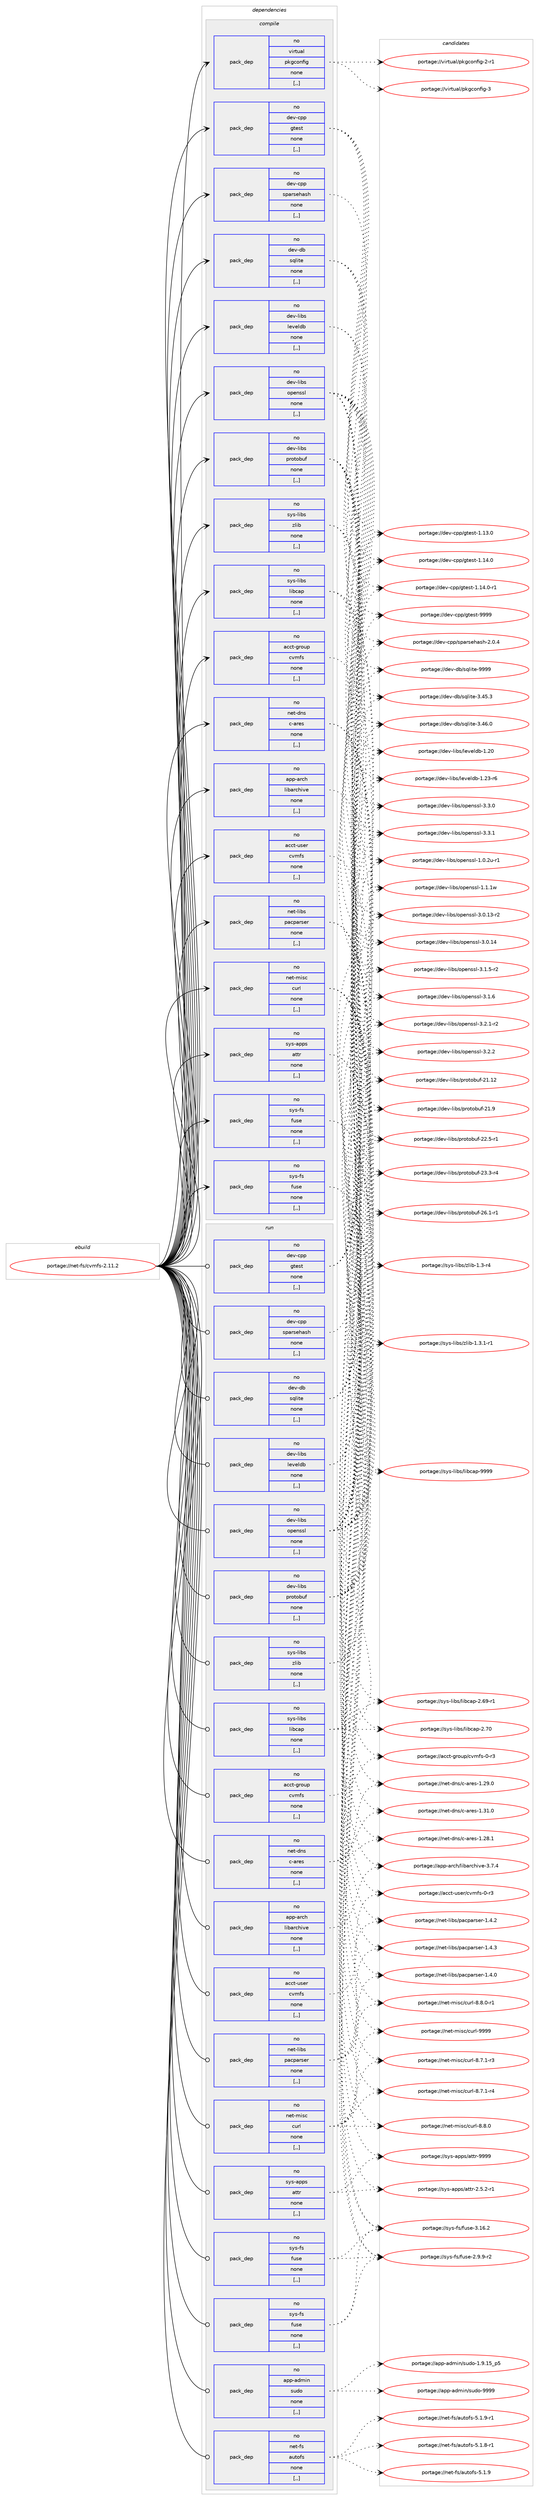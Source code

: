 digraph prolog {

# *************
# Graph options
# *************

newrank=true;
concentrate=true;
compound=true;
graph [rankdir=LR,fontname=Helvetica,fontsize=10,ranksep=1.5];#, ranksep=2.5, nodesep=0.2];
edge  [arrowhead=vee];
node  [fontname=Helvetica,fontsize=10];

# **********
# The ebuild
# **********

subgraph cluster_leftcol {
color=gray;
rank=same;
label=<<i>ebuild</i>>;
id [label="portage://net-fs/cvmfs-2.11.2", color=red, width=4, href="../net-fs/cvmfs-2.11.2.svg"];
}

# ****************
# The dependencies
# ****************

subgraph cluster_midcol {
color=gray;
label=<<i>dependencies</i>>;
subgraph cluster_compile {
fillcolor="#eeeeee";
style=filled;
label=<<i>compile</i>>;
subgraph pack248469 {
dependency338850 [label=<<TABLE BORDER="0" CELLBORDER="1" CELLSPACING="0" CELLPADDING="4" WIDTH="220"><TR><TD ROWSPAN="6" CELLPADDING="30">pack_dep</TD></TR><TR><TD WIDTH="110">no</TD></TR><TR><TD>acct-group</TD></TR><TR><TD>cvmfs</TD></TR><TR><TD>none</TD></TR><TR><TD>[,,]</TD></TR></TABLE>>, shape=none, color=blue];
}
id:e -> dependency338850:w [weight=20,style="solid",arrowhead="vee"];
subgraph pack248470 {
dependency338851 [label=<<TABLE BORDER="0" CELLBORDER="1" CELLSPACING="0" CELLPADDING="4" WIDTH="220"><TR><TD ROWSPAN="6" CELLPADDING="30">pack_dep</TD></TR><TR><TD WIDTH="110">no</TD></TR><TR><TD>acct-user</TD></TR><TR><TD>cvmfs</TD></TR><TR><TD>none</TD></TR><TR><TD>[,,]</TD></TR></TABLE>>, shape=none, color=blue];
}
id:e -> dependency338851:w [weight=20,style="solid",arrowhead="vee"];
subgraph pack248471 {
dependency338852 [label=<<TABLE BORDER="0" CELLBORDER="1" CELLSPACING="0" CELLPADDING="4" WIDTH="220"><TR><TD ROWSPAN="6" CELLPADDING="30">pack_dep</TD></TR><TR><TD WIDTH="110">no</TD></TR><TR><TD>app-arch</TD></TR><TR><TD>libarchive</TD></TR><TR><TD>none</TD></TR><TR><TD>[,,]</TD></TR></TABLE>>, shape=none, color=blue];
}
id:e -> dependency338852:w [weight=20,style="solid",arrowhead="vee"];
subgraph pack248472 {
dependency338853 [label=<<TABLE BORDER="0" CELLBORDER="1" CELLSPACING="0" CELLPADDING="4" WIDTH="220"><TR><TD ROWSPAN="6" CELLPADDING="30">pack_dep</TD></TR><TR><TD WIDTH="110">no</TD></TR><TR><TD>dev-cpp</TD></TR><TR><TD>gtest</TD></TR><TR><TD>none</TD></TR><TR><TD>[,,]</TD></TR></TABLE>>, shape=none, color=blue];
}
id:e -> dependency338853:w [weight=20,style="solid",arrowhead="vee"];
subgraph pack248473 {
dependency338854 [label=<<TABLE BORDER="0" CELLBORDER="1" CELLSPACING="0" CELLPADDING="4" WIDTH="220"><TR><TD ROWSPAN="6" CELLPADDING="30">pack_dep</TD></TR><TR><TD WIDTH="110">no</TD></TR><TR><TD>dev-cpp</TD></TR><TR><TD>sparsehash</TD></TR><TR><TD>none</TD></TR><TR><TD>[,,]</TD></TR></TABLE>>, shape=none, color=blue];
}
id:e -> dependency338854:w [weight=20,style="solid",arrowhead="vee"];
subgraph pack248474 {
dependency338855 [label=<<TABLE BORDER="0" CELLBORDER="1" CELLSPACING="0" CELLPADDING="4" WIDTH="220"><TR><TD ROWSPAN="6" CELLPADDING="30">pack_dep</TD></TR><TR><TD WIDTH="110">no</TD></TR><TR><TD>dev-db</TD></TR><TR><TD>sqlite</TD></TR><TR><TD>none</TD></TR><TR><TD>[,,]</TD></TR></TABLE>>, shape=none, color=blue];
}
id:e -> dependency338855:w [weight=20,style="solid",arrowhead="vee"];
subgraph pack248475 {
dependency338856 [label=<<TABLE BORDER="0" CELLBORDER="1" CELLSPACING="0" CELLPADDING="4" WIDTH="220"><TR><TD ROWSPAN="6" CELLPADDING="30">pack_dep</TD></TR><TR><TD WIDTH="110">no</TD></TR><TR><TD>dev-libs</TD></TR><TR><TD>leveldb</TD></TR><TR><TD>none</TD></TR><TR><TD>[,,]</TD></TR></TABLE>>, shape=none, color=blue];
}
id:e -> dependency338856:w [weight=20,style="solid",arrowhead="vee"];
subgraph pack248476 {
dependency338857 [label=<<TABLE BORDER="0" CELLBORDER="1" CELLSPACING="0" CELLPADDING="4" WIDTH="220"><TR><TD ROWSPAN="6" CELLPADDING="30">pack_dep</TD></TR><TR><TD WIDTH="110">no</TD></TR><TR><TD>dev-libs</TD></TR><TR><TD>openssl</TD></TR><TR><TD>none</TD></TR><TR><TD>[,,]</TD></TR></TABLE>>, shape=none, color=blue];
}
id:e -> dependency338857:w [weight=20,style="solid",arrowhead="vee"];
subgraph pack248477 {
dependency338858 [label=<<TABLE BORDER="0" CELLBORDER="1" CELLSPACING="0" CELLPADDING="4" WIDTH="220"><TR><TD ROWSPAN="6" CELLPADDING="30">pack_dep</TD></TR><TR><TD WIDTH="110">no</TD></TR><TR><TD>dev-libs</TD></TR><TR><TD>protobuf</TD></TR><TR><TD>none</TD></TR><TR><TD>[,,]</TD></TR></TABLE>>, shape=none, color=blue];
}
id:e -> dependency338858:w [weight=20,style="solid",arrowhead="vee"];
subgraph pack248478 {
dependency338859 [label=<<TABLE BORDER="0" CELLBORDER="1" CELLSPACING="0" CELLPADDING="4" WIDTH="220"><TR><TD ROWSPAN="6" CELLPADDING="30">pack_dep</TD></TR><TR><TD WIDTH="110">no</TD></TR><TR><TD>net-dns</TD></TR><TR><TD>c-ares</TD></TR><TR><TD>none</TD></TR><TR><TD>[,,]</TD></TR></TABLE>>, shape=none, color=blue];
}
id:e -> dependency338859:w [weight=20,style="solid",arrowhead="vee"];
subgraph pack248479 {
dependency338860 [label=<<TABLE BORDER="0" CELLBORDER="1" CELLSPACING="0" CELLPADDING="4" WIDTH="220"><TR><TD ROWSPAN="6" CELLPADDING="30">pack_dep</TD></TR><TR><TD WIDTH="110">no</TD></TR><TR><TD>net-libs</TD></TR><TR><TD>pacparser</TD></TR><TR><TD>none</TD></TR><TR><TD>[,,]</TD></TR></TABLE>>, shape=none, color=blue];
}
id:e -> dependency338860:w [weight=20,style="solid",arrowhead="vee"];
subgraph pack248480 {
dependency338861 [label=<<TABLE BORDER="0" CELLBORDER="1" CELLSPACING="0" CELLPADDING="4" WIDTH="220"><TR><TD ROWSPAN="6" CELLPADDING="30">pack_dep</TD></TR><TR><TD WIDTH="110">no</TD></TR><TR><TD>net-misc</TD></TR><TR><TD>curl</TD></TR><TR><TD>none</TD></TR><TR><TD>[,,]</TD></TR></TABLE>>, shape=none, color=blue];
}
id:e -> dependency338861:w [weight=20,style="solid",arrowhead="vee"];
subgraph pack248481 {
dependency338862 [label=<<TABLE BORDER="0" CELLBORDER="1" CELLSPACING="0" CELLPADDING="4" WIDTH="220"><TR><TD ROWSPAN="6" CELLPADDING="30">pack_dep</TD></TR><TR><TD WIDTH="110">no</TD></TR><TR><TD>sys-apps</TD></TR><TR><TD>attr</TD></TR><TR><TD>none</TD></TR><TR><TD>[,,]</TD></TR></TABLE>>, shape=none, color=blue];
}
id:e -> dependency338862:w [weight=20,style="solid",arrowhead="vee"];
subgraph pack248482 {
dependency338863 [label=<<TABLE BORDER="0" CELLBORDER="1" CELLSPACING="0" CELLPADDING="4" WIDTH="220"><TR><TD ROWSPAN="6" CELLPADDING="30">pack_dep</TD></TR><TR><TD WIDTH="110">no</TD></TR><TR><TD>sys-fs</TD></TR><TR><TD>fuse</TD></TR><TR><TD>none</TD></TR><TR><TD>[,,]</TD></TR></TABLE>>, shape=none, color=blue];
}
id:e -> dependency338863:w [weight=20,style="solid",arrowhead="vee"];
subgraph pack248483 {
dependency338864 [label=<<TABLE BORDER="0" CELLBORDER="1" CELLSPACING="0" CELLPADDING="4" WIDTH="220"><TR><TD ROWSPAN="6" CELLPADDING="30">pack_dep</TD></TR><TR><TD WIDTH="110">no</TD></TR><TR><TD>sys-fs</TD></TR><TR><TD>fuse</TD></TR><TR><TD>none</TD></TR><TR><TD>[,,]</TD></TR></TABLE>>, shape=none, color=blue];
}
id:e -> dependency338864:w [weight=20,style="solid",arrowhead="vee"];
subgraph pack248484 {
dependency338865 [label=<<TABLE BORDER="0" CELLBORDER="1" CELLSPACING="0" CELLPADDING="4" WIDTH="220"><TR><TD ROWSPAN="6" CELLPADDING="30">pack_dep</TD></TR><TR><TD WIDTH="110">no</TD></TR><TR><TD>sys-libs</TD></TR><TR><TD>libcap</TD></TR><TR><TD>none</TD></TR><TR><TD>[,,]</TD></TR></TABLE>>, shape=none, color=blue];
}
id:e -> dependency338865:w [weight=20,style="solid",arrowhead="vee"];
subgraph pack248485 {
dependency338866 [label=<<TABLE BORDER="0" CELLBORDER="1" CELLSPACING="0" CELLPADDING="4" WIDTH="220"><TR><TD ROWSPAN="6" CELLPADDING="30">pack_dep</TD></TR><TR><TD WIDTH="110">no</TD></TR><TR><TD>sys-libs</TD></TR><TR><TD>zlib</TD></TR><TR><TD>none</TD></TR><TR><TD>[,,]</TD></TR></TABLE>>, shape=none, color=blue];
}
id:e -> dependency338866:w [weight=20,style="solid",arrowhead="vee"];
subgraph pack248486 {
dependency338867 [label=<<TABLE BORDER="0" CELLBORDER="1" CELLSPACING="0" CELLPADDING="4" WIDTH="220"><TR><TD ROWSPAN="6" CELLPADDING="30">pack_dep</TD></TR><TR><TD WIDTH="110">no</TD></TR><TR><TD>virtual</TD></TR><TR><TD>pkgconfig</TD></TR><TR><TD>none</TD></TR><TR><TD>[,,]</TD></TR></TABLE>>, shape=none, color=blue];
}
id:e -> dependency338867:w [weight=20,style="solid",arrowhead="vee"];
}
subgraph cluster_compileandrun {
fillcolor="#eeeeee";
style=filled;
label=<<i>compile and run</i>>;
}
subgraph cluster_run {
fillcolor="#eeeeee";
style=filled;
label=<<i>run</i>>;
subgraph pack248487 {
dependency338868 [label=<<TABLE BORDER="0" CELLBORDER="1" CELLSPACING="0" CELLPADDING="4" WIDTH="220"><TR><TD ROWSPAN="6" CELLPADDING="30">pack_dep</TD></TR><TR><TD WIDTH="110">no</TD></TR><TR><TD>acct-group</TD></TR><TR><TD>cvmfs</TD></TR><TR><TD>none</TD></TR><TR><TD>[,,]</TD></TR></TABLE>>, shape=none, color=blue];
}
id:e -> dependency338868:w [weight=20,style="solid",arrowhead="odot"];
subgraph pack248488 {
dependency338869 [label=<<TABLE BORDER="0" CELLBORDER="1" CELLSPACING="0" CELLPADDING="4" WIDTH="220"><TR><TD ROWSPAN="6" CELLPADDING="30">pack_dep</TD></TR><TR><TD WIDTH="110">no</TD></TR><TR><TD>acct-user</TD></TR><TR><TD>cvmfs</TD></TR><TR><TD>none</TD></TR><TR><TD>[,,]</TD></TR></TABLE>>, shape=none, color=blue];
}
id:e -> dependency338869:w [weight=20,style="solid",arrowhead="odot"];
subgraph pack248489 {
dependency338870 [label=<<TABLE BORDER="0" CELLBORDER="1" CELLSPACING="0" CELLPADDING="4" WIDTH="220"><TR><TD ROWSPAN="6" CELLPADDING="30">pack_dep</TD></TR><TR><TD WIDTH="110">no</TD></TR><TR><TD>app-admin</TD></TR><TR><TD>sudo</TD></TR><TR><TD>none</TD></TR><TR><TD>[,,]</TD></TR></TABLE>>, shape=none, color=blue];
}
id:e -> dependency338870:w [weight=20,style="solid",arrowhead="odot"];
subgraph pack248490 {
dependency338871 [label=<<TABLE BORDER="0" CELLBORDER="1" CELLSPACING="0" CELLPADDING="4" WIDTH="220"><TR><TD ROWSPAN="6" CELLPADDING="30">pack_dep</TD></TR><TR><TD WIDTH="110">no</TD></TR><TR><TD>app-arch</TD></TR><TR><TD>libarchive</TD></TR><TR><TD>none</TD></TR><TR><TD>[,,]</TD></TR></TABLE>>, shape=none, color=blue];
}
id:e -> dependency338871:w [weight=20,style="solid",arrowhead="odot"];
subgraph pack248491 {
dependency338872 [label=<<TABLE BORDER="0" CELLBORDER="1" CELLSPACING="0" CELLPADDING="4" WIDTH="220"><TR><TD ROWSPAN="6" CELLPADDING="30">pack_dep</TD></TR><TR><TD WIDTH="110">no</TD></TR><TR><TD>dev-cpp</TD></TR><TR><TD>gtest</TD></TR><TR><TD>none</TD></TR><TR><TD>[,,]</TD></TR></TABLE>>, shape=none, color=blue];
}
id:e -> dependency338872:w [weight=20,style="solid",arrowhead="odot"];
subgraph pack248492 {
dependency338873 [label=<<TABLE BORDER="0" CELLBORDER="1" CELLSPACING="0" CELLPADDING="4" WIDTH="220"><TR><TD ROWSPAN="6" CELLPADDING="30">pack_dep</TD></TR><TR><TD WIDTH="110">no</TD></TR><TR><TD>dev-cpp</TD></TR><TR><TD>sparsehash</TD></TR><TR><TD>none</TD></TR><TR><TD>[,,]</TD></TR></TABLE>>, shape=none, color=blue];
}
id:e -> dependency338873:w [weight=20,style="solid",arrowhead="odot"];
subgraph pack248493 {
dependency338874 [label=<<TABLE BORDER="0" CELLBORDER="1" CELLSPACING="0" CELLPADDING="4" WIDTH="220"><TR><TD ROWSPAN="6" CELLPADDING="30">pack_dep</TD></TR><TR><TD WIDTH="110">no</TD></TR><TR><TD>dev-db</TD></TR><TR><TD>sqlite</TD></TR><TR><TD>none</TD></TR><TR><TD>[,,]</TD></TR></TABLE>>, shape=none, color=blue];
}
id:e -> dependency338874:w [weight=20,style="solid",arrowhead="odot"];
subgraph pack248494 {
dependency338875 [label=<<TABLE BORDER="0" CELLBORDER="1" CELLSPACING="0" CELLPADDING="4" WIDTH="220"><TR><TD ROWSPAN="6" CELLPADDING="30">pack_dep</TD></TR><TR><TD WIDTH="110">no</TD></TR><TR><TD>dev-libs</TD></TR><TR><TD>leveldb</TD></TR><TR><TD>none</TD></TR><TR><TD>[,,]</TD></TR></TABLE>>, shape=none, color=blue];
}
id:e -> dependency338875:w [weight=20,style="solid",arrowhead="odot"];
subgraph pack248495 {
dependency338876 [label=<<TABLE BORDER="0" CELLBORDER="1" CELLSPACING="0" CELLPADDING="4" WIDTH="220"><TR><TD ROWSPAN="6" CELLPADDING="30">pack_dep</TD></TR><TR><TD WIDTH="110">no</TD></TR><TR><TD>dev-libs</TD></TR><TR><TD>openssl</TD></TR><TR><TD>none</TD></TR><TR><TD>[,,]</TD></TR></TABLE>>, shape=none, color=blue];
}
id:e -> dependency338876:w [weight=20,style="solid",arrowhead="odot"];
subgraph pack248496 {
dependency338877 [label=<<TABLE BORDER="0" CELLBORDER="1" CELLSPACING="0" CELLPADDING="4" WIDTH="220"><TR><TD ROWSPAN="6" CELLPADDING="30">pack_dep</TD></TR><TR><TD WIDTH="110">no</TD></TR><TR><TD>dev-libs</TD></TR><TR><TD>protobuf</TD></TR><TR><TD>none</TD></TR><TR><TD>[,,]</TD></TR></TABLE>>, shape=none, color=blue];
}
id:e -> dependency338877:w [weight=20,style="solid",arrowhead="odot"];
subgraph pack248497 {
dependency338878 [label=<<TABLE BORDER="0" CELLBORDER="1" CELLSPACING="0" CELLPADDING="4" WIDTH="220"><TR><TD ROWSPAN="6" CELLPADDING="30">pack_dep</TD></TR><TR><TD WIDTH="110">no</TD></TR><TR><TD>net-dns</TD></TR><TR><TD>c-ares</TD></TR><TR><TD>none</TD></TR><TR><TD>[,,]</TD></TR></TABLE>>, shape=none, color=blue];
}
id:e -> dependency338878:w [weight=20,style="solid",arrowhead="odot"];
subgraph pack248498 {
dependency338879 [label=<<TABLE BORDER="0" CELLBORDER="1" CELLSPACING="0" CELLPADDING="4" WIDTH="220"><TR><TD ROWSPAN="6" CELLPADDING="30">pack_dep</TD></TR><TR><TD WIDTH="110">no</TD></TR><TR><TD>net-fs</TD></TR><TR><TD>autofs</TD></TR><TR><TD>none</TD></TR><TR><TD>[,,]</TD></TR></TABLE>>, shape=none, color=blue];
}
id:e -> dependency338879:w [weight=20,style="solid",arrowhead="odot"];
subgraph pack248499 {
dependency338880 [label=<<TABLE BORDER="0" CELLBORDER="1" CELLSPACING="0" CELLPADDING="4" WIDTH="220"><TR><TD ROWSPAN="6" CELLPADDING="30">pack_dep</TD></TR><TR><TD WIDTH="110">no</TD></TR><TR><TD>net-libs</TD></TR><TR><TD>pacparser</TD></TR><TR><TD>none</TD></TR><TR><TD>[,,]</TD></TR></TABLE>>, shape=none, color=blue];
}
id:e -> dependency338880:w [weight=20,style="solid",arrowhead="odot"];
subgraph pack248500 {
dependency338881 [label=<<TABLE BORDER="0" CELLBORDER="1" CELLSPACING="0" CELLPADDING="4" WIDTH="220"><TR><TD ROWSPAN="6" CELLPADDING="30">pack_dep</TD></TR><TR><TD WIDTH="110">no</TD></TR><TR><TD>net-misc</TD></TR><TR><TD>curl</TD></TR><TR><TD>none</TD></TR><TR><TD>[,,]</TD></TR></TABLE>>, shape=none, color=blue];
}
id:e -> dependency338881:w [weight=20,style="solid",arrowhead="odot"];
subgraph pack248501 {
dependency338882 [label=<<TABLE BORDER="0" CELLBORDER="1" CELLSPACING="0" CELLPADDING="4" WIDTH="220"><TR><TD ROWSPAN="6" CELLPADDING="30">pack_dep</TD></TR><TR><TD WIDTH="110">no</TD></TR><TR><TD>sys-apps</TD></TR><TR><TD>attr</TD></TR><TR><TD>none</TD></TR><TR><TD>[,,]</TD></TR></TABLE>>, shape=none, color=blue];
}
id:e -> dependency338882:w [weight=20,style="solid",arrowhead="odot"];
subgraph pack248502 {
dependency338883 [label=<<TABLE BORDER="0" CELLBORDER="1" CELLSPACING="0" CELLPADDING="4" WIDTH="220"><TR><TD ROWSPAN="6" CELLPADDING="30">pack_dep</TD></TR><TR><TD WIDTH="110">no</TD></TR><TR><TD>sys-fs</TD></TR><TR><TD>fuse</TD></TR><TR><TD>none</TD></TR><TR><TD>[,,]</TD></TR></TABLE>>, shape=none, color=blue];
}
id:e -> dependency338883:w [weight=20,style="solid",arrowhead="odot"];
subgraph pack248503 {
dependency338884 [label=<<TABLE BORDER="0" CELLBORDER="1" CELLSPACING="0" CELLPADDING="4" WIDTH="220"><TR><TD ROWSPAN="6" CELLPADDING="30">pack_dep</TD></TR><TR><TD WIDTH="110">no</TD></TR><TR><TD>sys-fs</TD></TR><TR><TD>fuse</TD></TR><TR><TD>none</TD></TR><TR><TD>[,,]</TD></TR></TABLE>>, shape=none, color=blue];
}
id:e -> dependency338884:w [weight=20,style="solid",arrowhead="odot"];
subgraph pack248504 {
dependency338885 [label=<<TABLE BORDER="0" CELLBORDER="1" CELLSPACING="0" CELLPADDING="4" WIDTH="220"><TR><TD ROWSPAN="6" CELLPADDING="30">pack_dep</TD></TR><TR><TD WIDTH="110">no</TD></TR><TR><TD>sys-libs</TD></TR><TR><TD>libcap</TD></TR><TR><TD>none</TD></TR><TR><TD>[,,]</TD></TR></TABLE>>, shape=none, color=blue];
}
id:e -> dependency338885:w [weight=20,style="solid",arrowhead="odot"];
subgraph pack248505 {
dependency338886 [label=<<TABLE BORDER="0" CELLBORDER="1" CELLSPACING="0" CELLPADDING="4" WIDTH="220"><TR><TD ROWSPAN="6" CELLPADDING="30">pack_dep</TD></TR><TR><TD WIDTH="110">no</TD></TR><TR><TD>sys-libs</TD></TR><TR><TD>zlib</TD></TR><TR><TD>none</TD></TR><TR><TD>[,,]</TD></TR></TABLE>>, shape=none, color=blue];
}
id:e -> dependency338886:w [weight=20,style="solid",arrowhead="odot"];
}
}

# **************
# The candidates
# **************

subgraph cluster_choices {
rank=same;
color=gray;
label=<<i>candidates</i>>;

subgraph choice248469 {
color=black;
nodesep=1;
choice97999911645103114111117112479911810910211545484511451 [label="portage://acct-group/cvmfs-0-r3", color=red, width=4,href="../acct-group/cvmfs-0-r3.svg"];
dependency338850:e -> choice97999911645103114111117112479911810910211545484511451:w [style=dotted,weight="100"];
}
subgraph choice248470 {
color=black;
nodesep=1;
choice97999911645117115101114479911810910211545484511451 [label="portage://acct-user/cvmfs-0-r3", color=red, width=4,href="../acct-user/cvmfs-0-r3.svg"];
dependency338851:e -> choice97999911645117115101114479911810910211545484511451:w [style=dotted,weight="100"];
}
subgraph choice248471 {
color=black;
nodesep=1;
choice9711211245971149910447108105989711499104105118101455146554652 [label="portage://app-arch/libarchive-3.7.4", color=red, width=4,href="../app-arch/libarchive-3.7.4.svg"];
dependency338852:e -> choice9711211245971149910447108105989711499104105118101455146554652:w [style=dotted,weight="100"];
}
subgraph choice248472 {
color=black;
nodesep=1;
choice10010111845991121124710311610111511645494649514648 [label="portage://dev-cpp/gtest-1.13.0", color=red, width=4,href="../dev-cpp/gtest-1.13.0.svg"];
choice10010111845991121124710311610111511645494649524648 [label="portage://dev-cpp/gtest-1.14.0", color=red, width=4,href="../dev-cpp/gtest-1.14.0.svg"];
choice100101118459911211247103116101115116454946495246484511449 [label="portage://dev-cpp/gtest-1.14.0-r1", color=red, width=4,href="../dev-cpp/gtest-1.14.0-r1.svg"];
choice1001011184599112112471031161011151164557575757 [label="portage://dev-cpp/gtest-9999", color=red, width=4,href="../dev-cpp/gtest-9999.svg"];
dependency338853:e -> choice10010111845991121124710311610111511645494649514648:w [style=dotted,weight="100"];
dependency338853:e -> choice10010111845991121124710311610111511645494649524648:w [style=dotted,weight="100"];
dependency338853:e -> choice100101118459911211247103116101115116454946495246484511449:w [style=dotted,weight="100"];
dependency338853:e -> choice1001011184599112112471031161011151164557575757:w [style=dotted,weight="100"];
}
subgraph choice248473 {
color=black;
nodesep=1;
choice1001011184599112112471151129711411510110497115104455046484652 [label="portage://dev-cpp/sparsehash-2.0.4", color=red, width=4,href="../dev-cpp/sparsehash-2.0.4.svg"];
dependency338854:e -> choice1001011184599112112471151129711411510110497115104455046484652:w [style=dotted,weight="100"];
}
subgraph choice248474 {
color=black;
nodesep=1;
choice10010111845100984711511310810511610145514652534651 [label="portage://dev-db/sqlite-3.45.3", color=red, width=4,href="../dev-db/sqlite-3.45.3.svg"];
choice10010111845100984711511310810511610145514652544648 [label="portage://dev-db/sqlite-3.46.0", color=red, width=4,href="../dev-db/sqlite-3.46.0.svg"];
choice1001011184510098471151131081051161014557575757 [label="portage://dev-db/sqlite-9999", color=red, width=4,href="../dev-db/sqlite-9999.svg"];
dependency338855:e -> choice10010111845100984711511310810511610145514652534651:w [style=dotted,weight="100"];
dependency338855:e -> choice10010111845100984711511310810511610145514652544648:w [style=dotted,weight="100"];
dependency338855:e -> choice1001011184510098471151131081051161014557575757:w [style=dotted,weight="100"];
}
subgraph choice248475 {
color=black;
nodesep=1;
choice100101118451081059811547108101118101108100984549465048 [label="portage://dev-libs/leveldb-1.20", color=red, width=4,href="../dev-libs/leveldb-1.20.svg"];
choice1001011184510810598115471081011181011081009845494650514511454 [label="portage://dev-libs/leveldb-1.23-r6", color=red, width=4,href="../dev-libs/leveldb-1.23-r6.svg"];
dependency338856:e -> choice100101118451081059811547108101118101108100984549465048:w [style=dotted,weight="100"];
dependency338856:e -> choice1001011184510810598115471081011181011081009845494650514511454:w [style=dotted,weight="100"];
}
subgraph choice248476 {
color=black;
nodesep=1;
choice1001011184510810598115471111121011101151151084549464846501174511449 [label="portage://dev-libs/openssl-1.0.2u-r1", color=red, width=4,href="../dev-libs/openssl-1.0.2u-r1.svg"];
choice100101118451081059811547111112101110115115108454946494649119 [label="portage://dev-libs/openssl-1.1.1w", color=red, width=4,href="../dev-libs/openssl-1.1.1w.svg"];
choice100101118451081059811547111112101110115115108455146484649514511450 [label="portage://dev-libs/openssl-3.0.13-r2", color=red, width=4,href="../dev-libs/openssl-3.0.13-r2.svg"];
choice10010111845108105981154711111210111011511510845514648464952 [label="portage://dev-libs/openssl-3.0.14", color=red, width=4,href="../dev-libs/openssl-3.0.14.svg"];
choice1001011184510810598115471111121011101151151084551464946534511450 [label="portage://dev-libs/openssl-3.1.5-r2", color=red, width=4,href="../dev-libs/openssl-3.1.5-r2.svg"];
choice100101118451081059811547111112101110115115108455146494654 [label="portage://dev-libs/openssl-3.1.6", color=red, width=4,href="../dev-libs/openssl-3.1.6.svg"];
choice1001011184510810598115471111121011101151151084551465046494511450 [label="portage://dev-libs/openssl-3.2.1-r2", color=red, width=4,href="../dev-libs/openssl-3.2.1-r2.svg"];
choice100101118451081059811547111112101110115115108455146504650 [label="portage://dev-libs/openssl-3.2.2", color=red, width=4,href="../dev-libs/openssl-3.2.2.svg"];
choice100101118451081059811547111112101110115115108455146514648 [label="portage://dev-libs/openssl-3.3.0", color=red, width=4,href="../dev-libs/openssl-3.3.0.svg"];
choice100101118451081059811547111112101110115115108455146514649 [label="portage://dev-libs/openssl-3.3.1", color=red, width=4,href="../dev-libs/openssl-3.3.1.svg"];
dependency338857:e -> choice1001011184510810598115471111121011101151151084549464846501174511449:w [style=dotted,weight="100"];
dependency338857:e -> choice100101118451081059811547111112101110115115108454946494649119:w [style=dotted,weight="100"];
dependency338857:e -> choice100101118451081059811547111112101110115115108455146484649514511450:w [style=dotted,weight="100"];
dependency338857:e -> choice10010111845108105981154711111210111011511510845514648464952:w [style=dotted,weight="100"];
dependency338857:e -> choice1001011184510810598115471111121011101151151084551464946534511450:w [style=dotted,weight="100"];
dependency338857:e -> choice100101118451081059811547111112101110115115108455146494654:w [style=dotted,weight="100"];
dependency338857:e -> choice1001011184510810598115471111121011101151151084551465046494511450:w [style=dotted,weight="100"];
dependency338857:e -> choice100101118451081059811547111112101110115115108455146504650:w [style=dotted,weight="100"];
dependency338857:e -> choice100101118451081059811547111112101110115115108455146514648:w [style=dotted,weight="100"];
dependency338857:e -> choice100101118451081059811547111112101110115115108455146514649:w [style=dotted,weight="100"];
}
subgraph choice248477 {
color=black;
nodesep=1;
choice10010111845108105981154711211411111611198117102455049464950 [label="portage://dev-libs/protobuf-21.12", color=red, width=4,href="../dev-libs/protobuf-21.12.svg"];
choice100101118451081059811547112114111116111981171024550494657 [label="portage://dev-libs/protobuf-21.9", color=red, width=4,href="../dev-libs/protobuf-21.9.svg"];
choice1001011184510810598115471121141111161119811710245505046534511449 [label="portage://dev-libs/protobuf-22.5-r1", color=red, width=4,href="../dev-libs/protobuf-22.5-r1.svg"];
choice1001011184510810598115471121141111161119811710245505146514511452 [label="portage://dev-libs/protobuf-23.3-r4", color=red, width=4,href="../dev-libs/protobuf-23.3-r4.svg"];
choice1001011184510810598115471121141111161119811710245505446494511449 [label="portage://dev-libs/protobuf-26.1-r1", color=red, width=4,href="../dev-libs/protobuf-26.1-r1.svg"];
dependency338858:e -> choice10010111845108105981154711211411111611198117102455049464950:w [style=dotted,weight="100"];
dependency338858:e -> choice100101118451081059811547112114111116111981171024550494657:w [style=dotted,weight="100"];
dependency338858:e -> choice1001011184510810598115471121141111161119811710245505046534511449:w [style=dotted,weight="100"];
dependency338858:e -> choice1001011184510810598115471121141111161119811710245505146514511452:w [style=dotted,weight="100"];
dependency338858:e -> choice1001011184510810598115471121141111161119811710245505446494511449:w [style=dotted,weight="100"];
}
subgraph choice248478 {
color=black;
nodesep=1;
choice110101116451001101154799459711410111545494650564649 [label="portage://net-dns/c-ares-1.28.1", color=red, width=4,href="../net-dns/c-ares-1.28.1.svg"];
choice110101116451001101154799459711410111545494650574648 [label="portage://net-dns/c-ares-1.29.0", color=red, width=4,href="../net-dns/c-ares-1.29.0.svg"];
choice110101116451001101154799459711410111545494651494648 [label="portage://net-dns/c-ares-1.31.0", color=red, width=4,href="../net-dns/c-ares-1.31.0.svg"];
dependency338859:e -> choice110101116451001101154799459711410111545494650564649:w [style=dotted,weight="100"];
dependency338859:e -> choice110101116451001101154799459711410111545494650574648:w [style=dotted,weight="100"];
dependency338859:e -> choice110101116451001101154799459711410111545494651494648:w [style=dotted,weight="100"];
}
subgraph choice248479 {
color=black;
nodesep=1;
choice110101116451081059811547112979911297114115101114454946524648 [label="portage://net-libs/pacparser-1.4.0", color=red, width=4,href="../net-libs/pacparser-1.4.0.svg"];
choice110101116451081059811547112979911297114115101114454946524650 [label="portage://net-libs/pacparser-1.4.2", color=red, width=4,href="../net-libs/pacparser-1.4.2.svg"];
choice110101116451081059811547112979911297114115101114454946524651 [label="portage://net-libs/pacparser-1.4.3", color=red, width=4,href="../net-libs/pacparser-1.4.3.svg"];
dependency338860:e -> choice110101116451081059811547112979911297114115101114454946524648:w [style=dotted,weight="100"];
dependency338860:e -> choice110101116451081059811547112979911297114115101114454946524650:w [style=dotted,weight="100"];
dependency338860:e -> choice110101116451081059811547112979911297114115101114454946524651:w [style=dotted,weight="100"];
}
subgraph choice248480 {
color=black;
nodesep=1;
choice110101116451091051159947991171141084556465546494511451 [label="portage://net-misc/curl-8.7.1-r3", color=red, width=4,href="../net-misc/curl-8.7.1-r3.svg"];
choice110101116451091051159947991171141084556465546494511452 [label="portage://net-misc/curl-8.7.1-r4", color=red, width=4,href="../net-misc/curl-8.7.1-r4.svg"];
choice11010111645109105115994799117114108455646564648 [label="portage://net-misc/curl-8.8.0", color=red, width=4,href="../net-misc/curl-8.8.0.svg"];
choice110101116451091051159947991171141084556465646484511449 [label="portage://net-misc/curl-8.8.0-r1", color=red, width=4,href="../net-misc/curl-8.8.0-r1.svg"];
choice110101116451091051159947991171141084557575757 [label="portage://net-misc/curl-9999", color=red, width=4,href="../net-misc/curl-9999.svg"];
dependency338861:e -> choice110101116451091051159947991171141084556465546494511451:w [style=dotted,weight="100"];
dependency338861:e -> choice110101116451091051159947991171141084556465546494511452:w [style=dotted,weight="100"];
dependency338861:e -> choice11010111645109105115994799117114108455646564648:w [style=dotted,weight="100"];
dependency338861:e -> choice110101116451091051159947991171141084556465646484511449:w [style=dotted,weight="100"];
dependency338861:e -> choice110101116451091051159947991171141084557575757:w [style=dotted,weight="100"];
}
subgraph choice248481 {
color=black;
nodesep=1;
choice115121115459711211211547971161161144550465346504511449 [label="portage://sys-apps/attr-2.5.2-r1", color=red, width=4,href="../sys-apps/attr-2.5.2-r1.svg"];
choice115121115459711211211547971161161144557575757 [label="portage://sys-apps/attr-9999", color=red, width=4,href="../sys-apps/attr-9999.svg"];
dependency338862:e -> choice115121115459711211211547971161161144550465346504511449:w [style=dotted,weight="100"];
dependency338862:e -> choice115121115459711211211547971161161144557575757:w [style=dotted,weight="100"];
}
subgraph choice248482 {
color=black;
nodesep=1;
choice11512111545102115471021171151014550465746574511450 [label="portage://sys-fs/fuse-2.9.9-r2", color=red, width=4,href="../sys-fs/fuse-2.9.9-r2.svg"];
choice115121115451021154710211711510145514649544650 [label="portage://sys-fs/fuse-3.16.2", color=red, width=4,href="../sys-fs/fuse-3.16.2.svg"];
dependency338863:e -> choice11512111545102115471021171151014550465746574511450:w [style=dotted,weight="100"];
dependency338863:e -> choice115121115451021154710211711510145514649544650:w [style=dotted,weight="100"];
}
subgraph choice248483 {
color=black;
nodesep=1;
choice11512111545102115471021171151014550465746574511450 [label="portage://sys-fs/fuse-2.9.9-r2", color=red, width=4,href="../sys-fs/fuse-2.9.9-r2.svg"];
choice115121115451021154710211711510145514649544650 [label="portage://sys-fs/fuse-3.16.2", color=red, width=4,href="../sys-fs/fuse-3.16.2.svg"];
dependency338864:e -> choice11512111545102115471021171151014550465746574511450:w [style=dotted,weight="100"];
dependency338864:e -> choice115121115451021154710211711510145514649544650:w [style=dotted,weight="100"];
}
subgraph choice248484 {
color=black;
nodesep=1;
choice11512111545108105981154710810598999711245504654574511449 [label="portage://sys-libs/libcap-2.69-r1", color=red, width=4,href="../sys-libs/libcap-2.69-r1.svg"];
choice1151211154510810598115471081059899971124550465548 [label="portage://sys-libs/libcap-2.70", color=red, width=4,href="../sys-libs/libcap-2.70.svg"];
choice1151211154510810598115471081059899971124557575757 [label="portage://sys-libs/libcap-9999", color=red, width=4,href="../sys-libs/libcap-9999.svg"];
dependency338865:e -> choice11512111545108105981154710810598999711245504654574511449:w [style=dotted,weight="100"];
dependency338865:e -> choice1151211154510810598115471081059899971124550465548:w [style=dotted,weight="100"];
dependency338865:e -> choice1151211154510810598115471081059899971124557575757:w [style=dotted,weight="100"];
}
subgraph choice248485 {
color=black;
nodesep=1;
choice11512111545108105981154712210810598454946514511452 [label="portage://sys-libs/zlib-1.3-r4", color=red, width=4,href="../sys-libs/zlib-1.3-r4.svg"];
choice115121115451081059811547122108105984549465146494511449 [label="portage://sys-libs/zlib-1.3.1-r1", color=red, width=4,href="../sys-libs/zlib-1.3.1-r1.svg"];
dependency338866:e -> choice11512111545108105981154712210810598454946514511452:w [style=dotted,weight="100"];
dependency338866:e -> choice115121115451081059811547122108105984549465146494511449:w [style=dotted,weight="100"];
}
subgraph choice248486 {
color=black;
nodesep=1;
choice11810511411611797108471121071039911111010210510345504511449 [label="portage://virtual/pkgconfig-2-r1", color=red, width=4,href="../virtual/pkgconfig-2-r1.svg"];
choice1181051141161179710847112107103991111101021051034551 [label="portage://virtual/pkgconfig-3", color=red, width=4,href="../virtual/pkgconfig-3.svg"];
dependency338867:e -> choice11810511411611797108471121071039911111010210510345504511449:w [style=dotted,weight="100"];
dependency338867:e -> choice1181051141161179710847112107103991111101021051034551:w [style=dotted,weight="100"];
}
subgraph choice248487 {
color=black;
nodesep=1;
choice97999911645103114111117112479911810910211545484511451 [label="portage://acct-group/cvmfs-0-r3", color=red, width=4,href="../acct-group/cvmfs-0-r3.svg"];
dependency338868:e -> choice97999911645103114111117112479911810910211545484511451:w [style=dotted,weight="100"];
}
subgraph choice248488 {
color=black;
nodesep=1;
choice97999911645117115101114479911810910211545484511451 [label="portage://acct-user/cvmfs-0-r3", color=red, width=4,href="../acct-user/cvmfs-0-r3.svg"];
dependency338869:e -> choice97999911645117115101114479911810910211545484511451:w [style=dotted,weight="100"];
}
subgraph choice248489 {
color=black;
nodesep=1;
choice97112112459710010910511047115117100111454946574649539511253 [label="portage://app-admin/sudo-1.9.15_p5", color=red, width=4,href="../app-admin/sudo-1.9.15_p5.svg"];
choice971121124597100109105110471151171001114557575757 [label="portage://app-admin/sudo-9999", color=red, width=4,href="../app-admin/sudo-9999.svg"];
dependency338870:e -> choice97112112459710010910511047115117100111454946574649539511253:w [style=dotted,weight="100"];
dependency338870:e -> choice971121124597100109105110471151171001114557575757:w [style=dotted,weight="100"];
}
subgraph choice248490 {
color=black;
nodesep=1;
choice9711211245971149910447108105989711499104105118101455146554652 [label="portage://app-arch/libarchive-3.7.4", color=red, width=4,href="../app-arch/libarchive-3.7.4.svg"];
dependency338871:e -> choice9711211245971149910447108105989711499104105118101455146554652:w [style=dotted,weight="100"];
}
subgraph choice248491 {
color=black;
nodesep=1;
choice10010111845991121124710311610111511645494649514648 [label="portage://dev-cpp/gtest-1.13.0", color=red, width=4,href="../dev-cpp/gtest-1.13.0.svg"];
choice10010111845991121124710311610111511645494649524648 [label="portage://dev-cpp/gtest-1.14.0", color=red, width=4,href="../dev-cpp/gtest-1.14.0.svg"];
choice100101118459911211247103116101115116454946495246484511449 [label="portage://dev-cpp/gtest-1.14.0-r1", color=red, width=4,href="../dev-cpp/gtest-1.14.0-r1.svg"];
choice1001011184599112112471031161011151164557575757 [label="portage://dev-cpp/gtest-9999", color=red, width=4,href="../dev-cpp/gtest-9999.svg"];
dependency338872:e -> choice10010111845991121124710311610111511645494649514648:w [style=dotted,weight="100"];
dependency338872:e -> choice10010111845991121124710311610111511645494649524648:w [style=dotted,weight="100"];
dependency338872:e -> choice100101118459911211247103116101115116454946495246484511449:w [style=dotted,weight="100"];
dependency338872:e -> choice1001011184599112112471031161011151164557575757:w [style=dotted,weight="100"];
}
subgraph choice248492 {
color=black;
nodesep=1;
choice1001011184599112112471151129711411510110497115104455046484652 [label="portage://dev-cpp/sparsehash-2.0.4", color=red, width=4,href="../dev-cpp/sparsehash-2.0.4.svg"];
dependency338873:e -> choice1001011184599112112471151129711411510110497115104455046484652:w [style=dotted,weight="100"];
}
subgraph choice248493 {
color=black;
nodesep=1;
choice10010111845100984711511310810511610145514652534651 [label="portage://dev-db/sqlite-3.45.3", color=red, width=4,href="../dev-db/sqlite-3.45.3.svg"];
choice10010111845100984711511310810511610145514652544648 [label="portage://dev-db/sqlite-3.46.0", color=red, width=4,href="../dev-db/sqlite-3.46.0.svg"];
choice1001011184510098471151131081051161014557575757 [label="portage://dev-db/sqlite-9999", color=red, width=4,href="../dev-db/sqlite-9999.svg"];
dependency338874:e -> choice10010111845100984711511310810511610145514652534651:w [style=dotted,weight="100"];
dependency338874:e -> choice10010111845100984711511310810511610145514652544648:w [style=dotted,weight="100"];
dependency338874:e -> choice1001011184510098471151131081051161014557575757:w [style=dotted,weight="100"];
}
subgraph choice248494 {
color=black;
nodesep=1;
choice100101118451081059811547108101118101108100984549465048 [label="portage://dev-libs/leveldb-1.20", color=red, width=4,href="../dev-libs/leveldb-1.20.svg"];
choice1001011184510810598115471081011181011081009845494650514511454 [label="portage://dev-libs/leveldb-1.23-r6", color=red, width=4,href="../dev-libs/leveldb-1.23-r6.svg"];
dependency338875:e -> choice100101118451081059811547108101118101108100984549465048:w [style=dotted,weight="100"];
dependency338875:e -> choice1001011184510810598115471081011181011081009845494650514511454:w [style=dotted,weight="100"];
}
subgraph choice248495 {
color=black;
nodesep=1;
choice1001011184510810598115471111121011101151151084549464846501174511449 [label="portage://dev-libs/openssl-1.0.2u-r1", color=red, width=4,href="../dev-libs/openssl-1.0.2u-r1.svg"];
choice100101118451081059811547111112101110115115108454946494649119 [label="portage://dev-libs/openssl-1.1.1w", color=red, width=4,href="../dev-libs/openssl-1.1.1w.svg"];
choice100101118451081059811547111112101110115115108455146484649514511450 [label="portage://dev-libs/openssl-3.0.13-r2", color=red, width=4,href="../dev-libs/openssl-3.0.13-r2.svg"];
choice10010111845108105981154711111210111011511510845514648464952 [label="portage://dev-libs/openssl-3.0.14", color=red, width=4,href="../dev-libs/openssl-3.0.14.svg"];
choice1001011184510810598115471111121011101151151084551464946534511450 [label="portage://dev-libs/openssl-3.1.5-r2", color=red, width=4,href="../dev-libs/openssl-3.1.5-r2.svg"];
choice100101118451081059811547111112101110115115108455146494654 [label="portage://dev-libs/openssl-3.1.6", color=red, width=4,href="../dev-libs/openssl-3.1.6.svg"];
choice1001011184510810598115471111121011101151151084551465046494511450 [label="portage://dev-libs/openssl-3.2.1-r2", color=red, width=4,href="../dev-libs/openssl-3.2.1-r2.svg"];
choice100101118451081059811547111112101110115115108455146504650 [label="portage://dev-libs/openssl-3.2.2", color=red, width=4,href="../dev-libs/openssl-3.2.2.svg"];
choice100101118451081059811547111112101110115115108455146514648 [label="portage://dev-libs/openssl-3.3.0", color=red, width=4,href="../dev-libs/openssl-3.3.0.svg"];
choice100101118451081059811547111112101110115115108455146514649 [label="portage://dev-libs/openssl-3.3.1", color=red, width=4,href="../dev-libs/openssl-3.3.1.svg"];
dependency338876:e -> choice1001011184510810598115471111121011101151151084549464846501174511449:w [style=dotted,weight="100"];
dependency338876:e -> choice100101118451081059811547111112101110115115108454946494649119:w [style=dotted,weight="100"];
dependency338876:e -> choice100101118451081059811547111112101110115115108455146484649514511450:w [style=dotted,weight="100"];
dependency338876:e -> choice10010111845108105981154711111210111011511510845514648464952:w [style=dotted,weight="100"];
dependency338876:e -> choice1001011184510810598115471111121011101151151084551464946534511450:w [style=dotted,weight="100"];
dependency338876:e -> choice100101118451081059811547111112101110115115108455146494654:w [style=dotted,weight="100"];
dependency338876:e -> choice1001011184510810598115471111121011101151151084551465046494511450:w [style=dotted,weight="100"];
dependency338876:e -> choice100101118451081059811547111112101110115115108455146504650:w [style=dotted,weight="100"];
dependency338876:e -> choice100101118451081059811547111112101110115115108455146514648:w [style=dotted,weight="100"];
dependency338876:e -> choice100101118451081059811547111112101110115115108455146514649:w [style=dotted,weight="100"];
}
subgraph choice248496 {
color=black;
nodesep=1;
choice10010111845108105981154711211411111611198117102455049464950 [label="portage://dev-libs/protobuf-21.12", color=red, width=4,href="../dev-libs/protobuf-21.12.svg"];
choice100101118451081059811547112114111116111981171024550494657 [label="portage://dev-libs/protobuf-21.9", color=red, width=4,href="../dev-libs/protobuf-21.9.svg"];
choice1001011184510810598115471121141111161119811710245505046534511449 [label="portage://dev-libs/protobuf-22.5-r1", color=red, width=4,href="../dev-libs/protobuf-22.5-r1.svg"];
choice1001011184510810598115471121141111161119811710245505146514511452 [label="portage://dev-libs/protobuf-23.3-r4", color=red, width=4,href="../dev-libs/protobuf-23.3-r4.svg"];
choice1001011184510810598115471121141111161119811710245505446494511449 [label="portage://dev-libs/protobuf-26.1-r1", color=red, width=4,href="../dev-libs/protobuf-26.1-r1.svg"];
dependency338877:e -> choice10010111845108105981154711211411111611198117102455049464950:w [style=dotted,weight="100"];
dependency338877:e -> choice100101118451081059811547112114111116111981171024550494657:w [style=dotted,weight="100"];
dependency338877:e -> choice1001011184510810598115471121141111161119811710245505046534511449:w [style=dotted,weight="100"];
dependency338877:e -> choice1001011184510810598115471121141111161119811710245505146514511452:w [style=dotted,weight="100"];
dependency338877:e -> choice1001011184510810598115471121141111161119811710245505446494511449:w [style=dotted,weight="100"];
}
subgraph choice248497 {
color=black;
nodesep=1;
choice110101116451001101154799459711410111545494650564649 [label="portage://net-dns/c-ares-1.28.1", color=red, width=4,href="../net-dns/c-ares-1.28.1.svg"];
choice110101116451001101154799459711410111545494650574648 [label="portage://net-dns/c-ares-1.29.0", color=red, width=4,href="../net-dns/c-ares-1.29.0.svg"];
choice110101116451001101154799459711410111545494651494648 [label="portage://net-dns/c-ares-1.31.0", color=red, width=4,href="../net-dns/c-ares-1.31.0.svg"];
dependency338878:e -> choice110101116451001101154799459711410111545494650564649:w [style=dotted,weight="100"];
dependency338878:e -> choice110101116451001101154799459711410111545494650574648:w [style=dotted,weight="100"];
dependency338878:e -> choice110101116451001101154799459711410111545494651494648:w [style=dotted,weight="100"];
}
subgraph choice248498 {
color=black;
nodesep=1;
choice1101011164510211547971171161111021154553464946564511449 [label="portage://net-fs/autofs-5.1.8-r1", color=red, width=4,href="../net-fs/autofs-5.1.8-r1.svg"];
choice110101116451021154797117116111102115455346494657 [label="portage://net-fs/autofs-5.1.9", color=red, width=4,href="../net-fs/autofs-5.1.9.svg"];
choice1101011164510211547971171161111021154553464946574511449 [label="portage://net-fs/autofs-5.1.9-r1", color=red, width=4,href="../net-fs/autofs-5.1.9-r1.svg"];
dependency338879:e -> choice1101011164510211547971171161111021154553464946564511449:w [style=dotted,weight="100"];
dependency338879:e -> choice110101116451021154797117116111102115455346494657:w [style=dotted,weight="100"];
dependency338879:e -> choice1101011164510211547971171161111021154553464946574511449:w [style=dotted,weight="100"];
}
subgraph choice248499 {
color=black;
nodesep=1;
choice110101116451081059811547112979911297114115101114454946524648 [label="portage://net-libs/pacparser-1.4.0", color=red, width=4,href="../net-libs/pacparser-1.4.0.svg"];
choice110101116451081059811547112979911297114115101114454946524650 [label="portage://net-libs/pacparser-1.4.2", color=red, width=4,href="../net-libs/pacparser-1.4.2.svg"];
choice110101116451081059811547112979911297114115101114454946524651 [label="portage://net-libs/pacparser-1.4.3", color=red, width=4,href="../net-libs/pacparser-1.4.3.svg"];
dependency338880:e -> choice110101116451081059811547112979911297114115101114454946524648:w [style=dotted,weight="100"];
dependency338880:e -> choice110101116451081059811547112979911297114115101114454946524650:w [style=dotted,weight="100"];
dependency338880:e -> choice110101116451081059811547112979911297114115101114454946524651:w [style=dotted,weight="100"];
}
subgraph choice248500 {
color=black;
nodesep=1;
choice110101116451091051159947991171141084556465546494511451 [label="portage://net-misc/curl-8.7.1-r3", color=red, width=4,href="../net-misc/curl-8.7.1-r3.svg"];
choice110101116451091051159947991171141084556465546494511452 [label="portage://net-misc/curl-8.7.1-r4", color=red, width=4,href="../net-misc/curl-8.7.1-r4.svg"];
choice11010111645109105115994799117114108455646564648 [label="portage://net-misc/curl-8.8.0", color=red, width=4,href="../net-misc/curl-8.8.0.svg"];
choice110101116451091051159947991171141084556465646484511449 [label="portage://net-misc/curl-8.8.0-r1", color=red, width=4,href="../net-misc/curl-8.8.0-r1.svg"];
choice110101116451091051159947991171141084557575757 [label="portage://net-misc/curl-9999", color=red, width=4,href="../net-misc/curl-9999.svg"];
dependency338881:e -> choice110101116451091051159947991171141084556465546494511451:w [style=dotted,weight="100"];
dependency338881:e -> choice110101116451091051159947991171141084556465546494511452:w [style=dotted,weight="100"];
dependency338881:e -> choice11010111645109105115994799117114108455646564648:w [style=dotted,weight="100"];
dependency338881:e -> choice110101116451091051159947991171141084556465646484511449:w [style=dotted,weight="100"];
dependency338881:e -> choice110101116451091051159947991171141084557575757:w [style=dotted,weight="100"];
}
subgraph choice248501 {
color=black;
nodesep=1;
choice115121115459711211211547971161161144550465346504511449 [label="portage://sys-apps/attr-2.5.2-r1", color=red, width=4,href="../sys-apps/attr-2.5.2-r1.svg"];
choice115121115459711211211547971161161144557575757 [label="portage://sys-apps/attr-9999", color=red, width=4,href="../sys-apps/attr-9999.svg"];
dependency338882:e -> choice115121115459711211211547971161161144550465346504511449:w [style=dotted,weight="100"];
dependency338882:e -> choice115121115459711211211547971161161144557575757:w [style=dotted,weight="100"];
}
subgraph choice248502 {
color=black;
nodesep=1;
choice11512111545102115471021171151014550465746574511450 [label="portage://sys-fs/fuse-2.9.9-r2", color=red, width=4,href="../sys-fs/fuse-2.9.9-r2.svg"];
choice115121115451021154710211711510145514649544650 [label="portage://sys-fs/fuse-3.16.2", color=red, width=4,href="../sys-fs/fuse-3.16.2.svg"];
dependency338883:e -> choice11512111545102115471021171151014550465746574511450:w [style=dotted,weight="100"];
dependency338883:e -> choice115121115451021154710211711510145514649544650:w [style=dotted,weight="100"];
}
subgraph choice248503 {
color=black;
nodesep=1;
choice11512111545102115471021171151014550465746574511450 [label="portage://sys-fs/fuse-2.9.9-r2", color=red, width=4,href="../sys-fs/fuse-2.9.9-r2.svg"];
choice115121115451021154710211711510145514649544650 [label="portage://sys-fs/fuse-3.16.2", color=red, width=4,href="../sys-fs/fuse-3.16.2.svg"];
dependency338884:e -> choice11512111545102115471021171151014550465746574511450:w [style=dotted,weight="100"];
dependency338884:e -> choice115121115451021154710211711510145514649544650:w [style=dotted,weight="100"];
}
subgraph choice248504 {
color=black;
nodesep=1;
choice11512111545108105981154710810598999711245504654574511449 [label="portage://sys-libs/libcap-2.69-r1", color=red, width=4,href="../sys-libs/libcap-2.69-r1.svg"];
choice1151211154510810598115471081059899971124550465548 [label="portage://sys-libs/libcap-2.70", color=red, width=4,href="../sys-libs/libcap-2.70.svg"];
choice1151211154510810598115471081059899971124557575757 [label="portage://sys-libs/libcap-9999", color=red, width=4,href="../sys-libs/libcap-9999.svg"];
dependency338885:e -> choice11512111545108105981154710810598999711245504654574511449:w [style=dotted,weight="100"];
dependency338885:e -> choice1151211154510810598115471081059899971124550465548:w [style=dotted,weight="100"];
dependency338885:e -> choice1151211154510810598115471081059899971124557575757:w [style=dotted,weight="100"];
}
subgraph choice248505 {
color=black;
nodesep=1;
choice11512111545108105981154712210810598454946514511452 [label="portage://sys-libs/zlib-1.3-r4", color=red, width=4,href="../sys-libs/zlib-1.3-r4.svg"];
choice115121115451081059811547122108105984549465146494511449 [label="portage://sys-libs/zlib-1.3.1-r1", color=red, width=4,href="../sys-libs/zlib-1.3.1-r1.svg"];
dependency338886:e -> choice11512111545108105981154712210810598454946514511452:w [style=dotted,weight="100"];
dependency338886:e -> choice115121115451081059811547122108105984549465146494511449:w [style=dotted,weight="100"];
}
}

}
